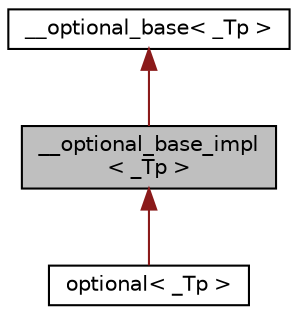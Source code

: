 digraph "__optional_base_impl&lt; _Tp &gt;"
{
  edge [fontname="Helvetica",fontsize="10",labelfontname="Helvetica",labelfontsize="10"];
  node [fontname="Helvetica",fontsize="10",shape=record];
  Node1 [label="__optional_base_impl\l\< _Tp \>",height=0.2,width=0.4,color="black", fillcolor="grey75", style="filled" fontcolor="black"];
  Node2 -> Node1 [dir="back",color="firebrick4",fontsize="10",style="solid",fontname="Helvetica"];
  Node2 [label="__optional_base\< _Tp \>",height=0.2,width=0.4,color="black", fillcolor="white", style="filled",URL="$struct____optional__base.xhtml"];
  Node1 -> Node3 [dir="back",color="firebrick4",fontsize="10",style="solid",fontname="Helvetica"];
  Node3 [label="optional\< _Tp \>",height=0.2,width=0.4,color="black", fillcolor="white", style="filled",URL="$classoptional.xhtml"];
}
